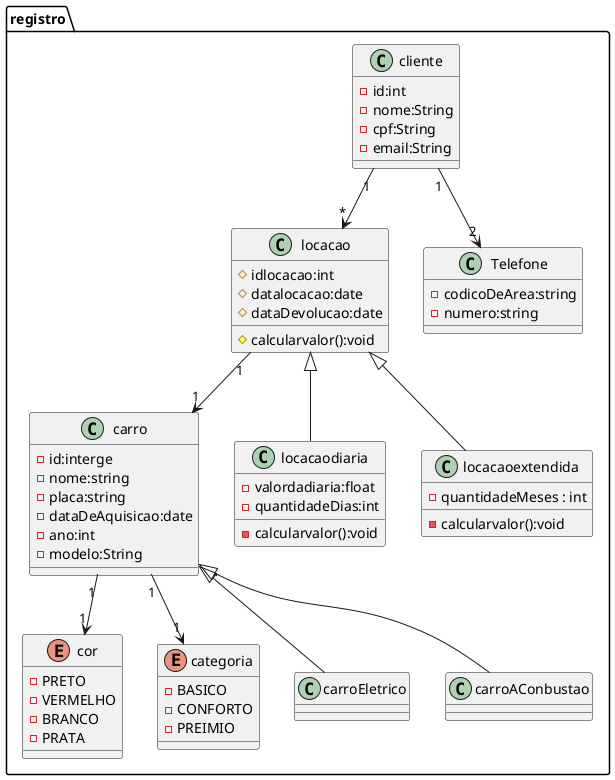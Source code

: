 @startuml cinema
package "registro"{
class carro{
   - id:interge 
   - nome:string
   - placa:string
   - dataDeAquisicao:date
   - ano:int
   - modelo:String
}
' ok 
enum cor{
    -PRETO 
    -VERMELHO
    -BRANCO
    -PRATA
}
'ok
/'
class carroEletrico{
    capacidadeBateria:float
    eficiencia
}
class carroAConbustao {
    
}

'/
class locacao{
    # idlocacao:int 
    # datalocacao:date
    # dataDevolucao:date
    # calcularvalor():void
}
'ok
class locacaodiaria{
    - valordadiaria:float   
    - quantidadeDias:int
    - calcularvalor():void
}
'ok
class locacaoextendida{
    - quantidadeMeses : int
    - calcularvalor():void
}
'ok
class cliente {
    - id:int
    - nome:String
    - cpf:String
    - email:String
}
enum categoria {
    - BASICO
    - CONFORTO
    - PREIMIO
}
'ok
class Telefone{
    -codicoDeArea:string
    -numero:string
}

locacao<|--  locacaodiaria 
locacao<|--  locacaoextendida 
carro<|--carroEletrico 
carro<|--carroAConbustao 


carro "1" --> "1"categoria
carro "1" --> "1"cor

locacao "1" --> "1"carro


cliente "1" --> "2" Telefone
cliente "1" --> "*" locacao

}

@enduml